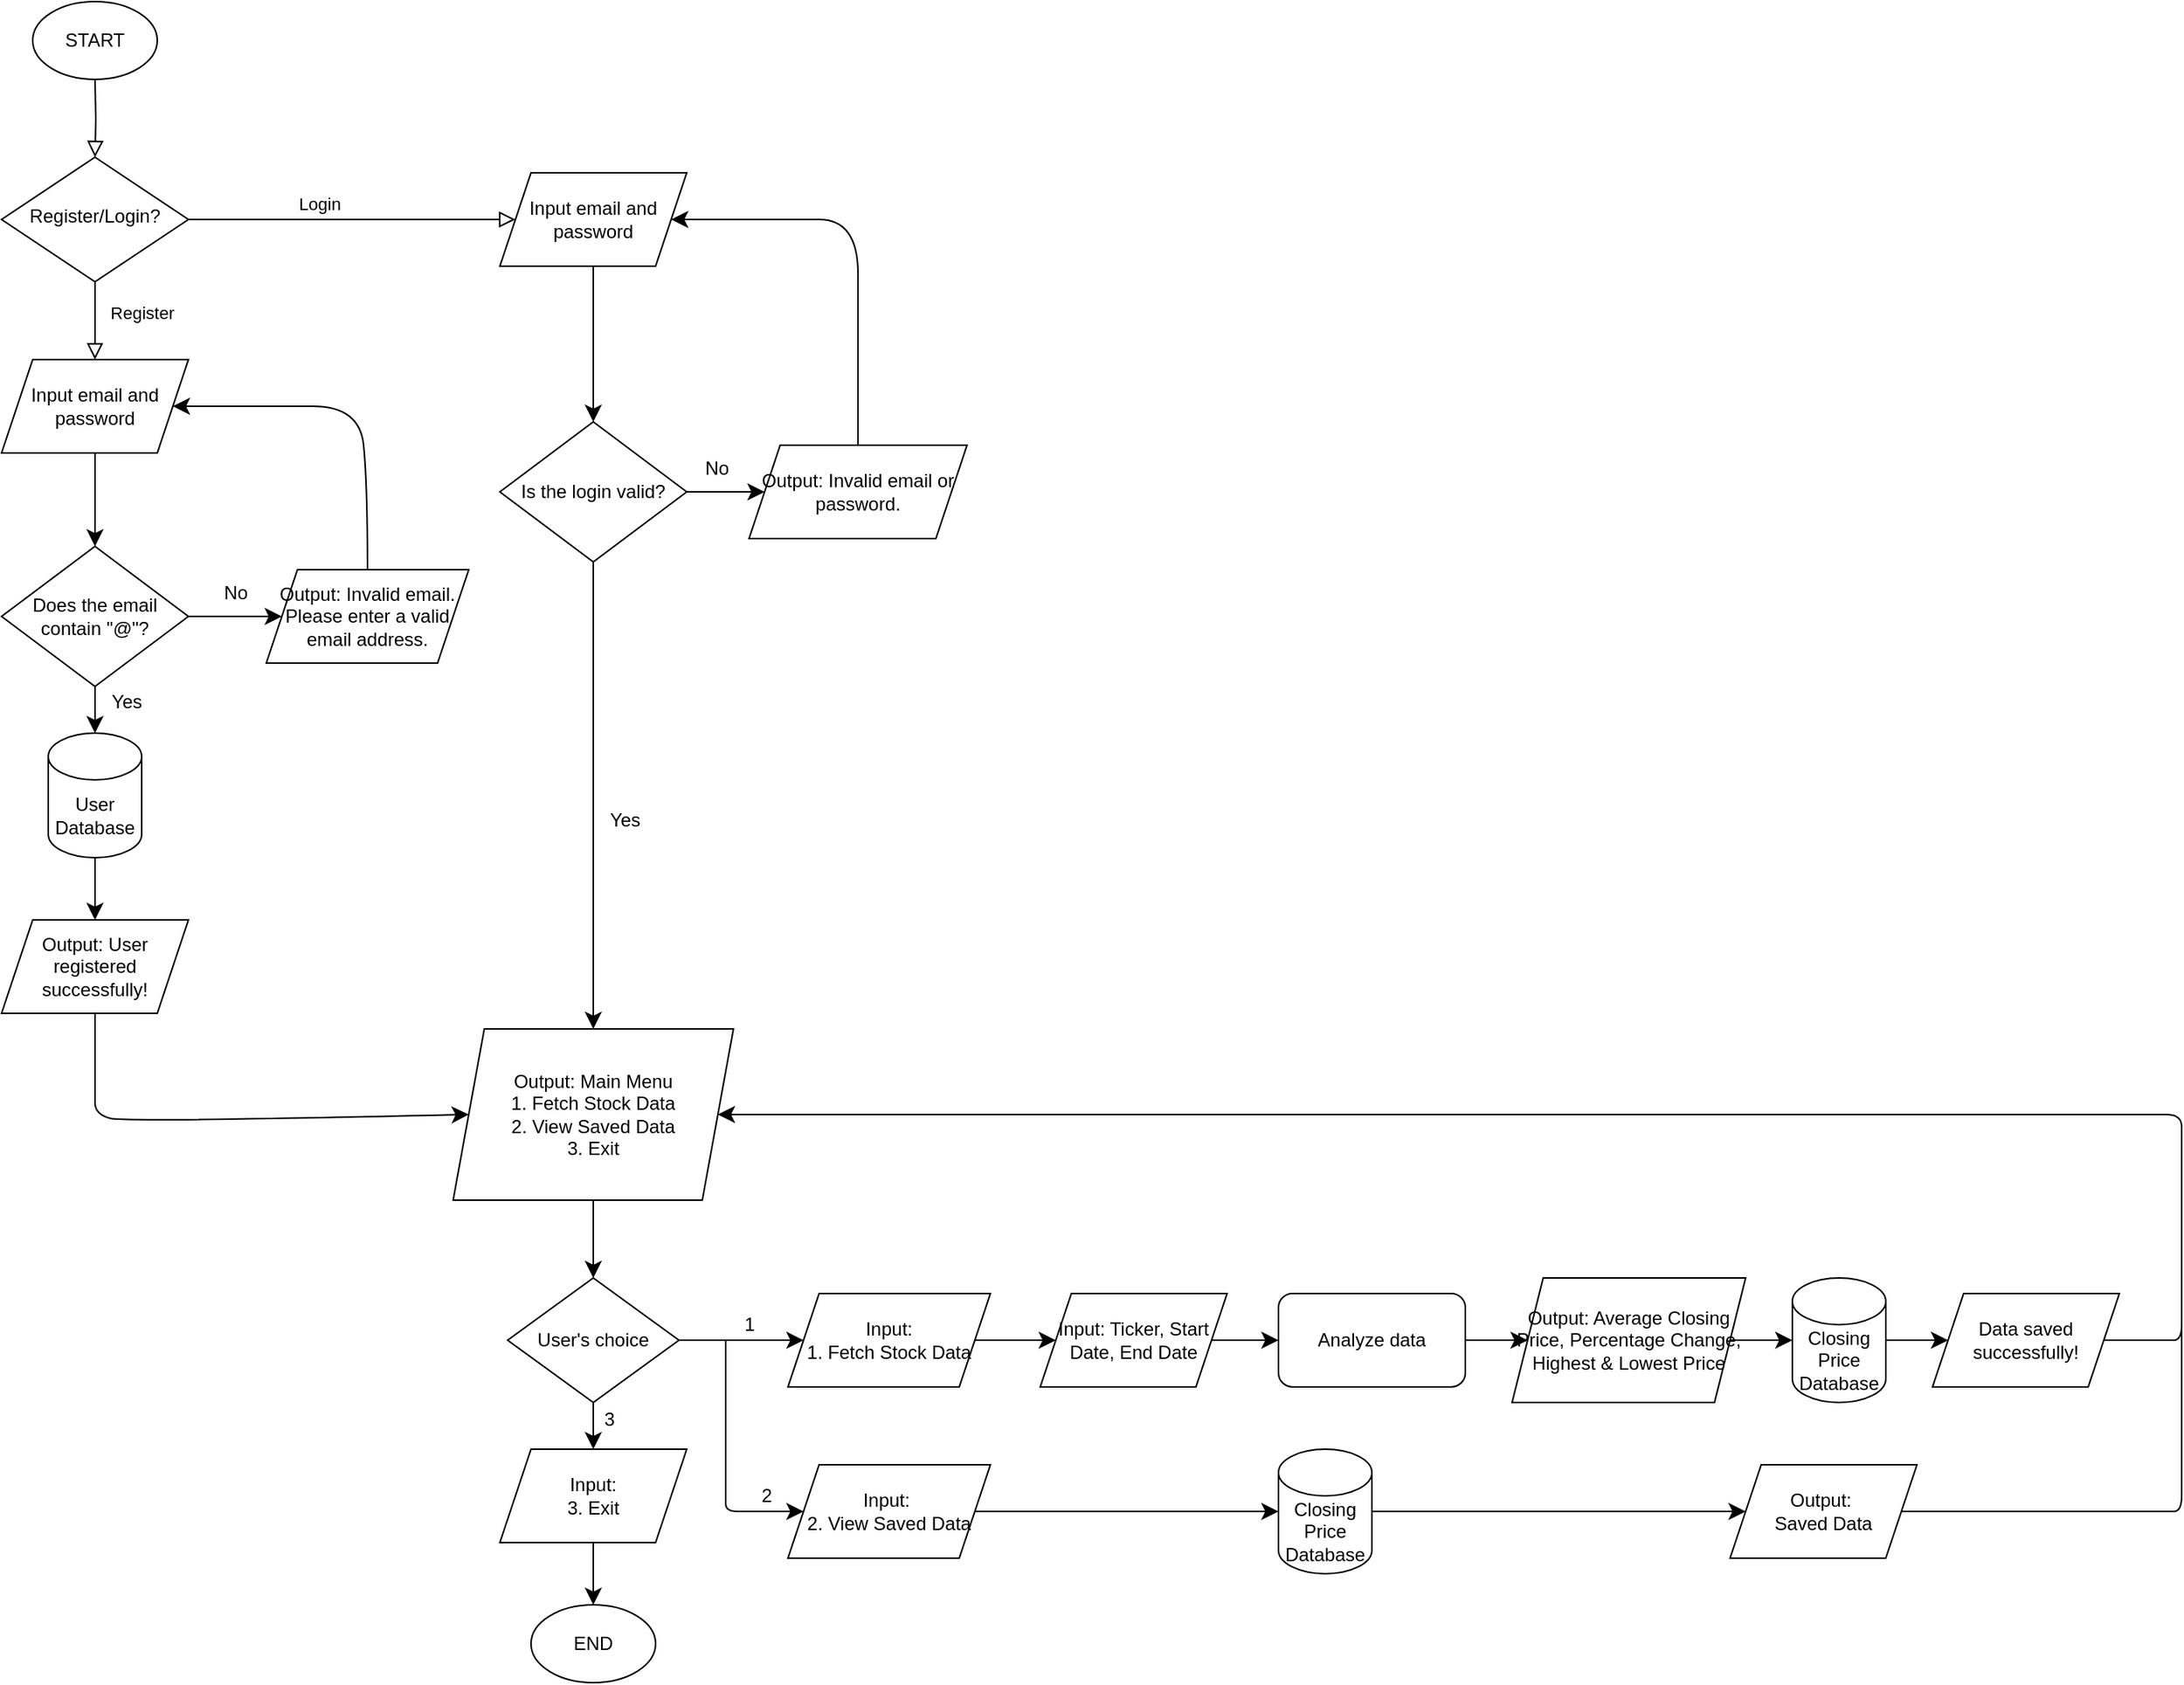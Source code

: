 <mxfile version="25.0.3">
  <diagram id="C5RBs43oDa-KdzZeNtuy" name="Page-1">
    <mxGraphModel dx="1244" dy="567" grid="1" gridSize="10" guides="1" tooltips="1" connect="1" arrows="1" fold="1" page="1" pageScale="1" pageWidth="1654" pageHeight="1169" math="0" shadow="0">
      <root>
        <mxCell id="WIyWlLk6GJQsqaUBKTNV-0" />
        <mxCell id="WIyWlLk6GJQsqaUBKTNV-1" parent="WIyWlLk6GJQsqaUBKTNV-0" />
        <mxCell id="WIyWlLk6GJQsqaUBKTNV-2" value="" style="rounded=0;html=1;jettySize=auto;orthogonalLoop=1;fontSize=11;endArrow=block;endFill=0;endSize=8;strokeWidth=1;shadow=0;labelBackgroundColor=none;edgeStyle=orthogonalEdgeStyle;entryX=0.5;entryY=0;entryDx=0;entryDy=0;" parent="WIyWlLk6GJQsqaUBKTNV-1" target="WIyWlLk6GJQsqaUBKTNV-6" edge="1">
          <mxGeometry relative="1" as="geometry">
            <mxPoint x="220" y="120" as="sourcePoint" />
          </mxGeometry>
        </mxCell>
        <mxCell id="WIyWlLk6GJQsqaUBKTNV-4" value="Register" style="rounded=0;html=1;jettySize=auto;orthogonalLoop=1;fontSize=11;endArrow=block;endFill=0;endSize=8;strokeWidth=1;shadow=0;labelBackgroundColor=none;edgeStyle=orthogonalEdgeStyle;entryX=0.5;entryY=0;entryDx=0;entryDy=0;" parent="WIyWlLk6GJQsqaUBKTNV-1" source="WIyWlLk6GJQsqaUBKTNV-6" target="0qFND87kDYyeIlJF3pIq-2" edge="1">
          <mxGeometry x="-0.2" y="30" relative="1" as="geometry">
            <mxPoint as="offset" />
            <mxPoint x="220" y="300" as="targetPoint" />
          </mxGeometry>
        </mxCell>
        <mxCell id="WIyWlLk6GJQsqaUBKTNV-5" value="Login" style="edgeStyle=orthogonalEdgeStyle;rounded=0;html=1;jettySize=auto;orthogonalLoop=1;fontSize=11;endArrow=block;endFill=0;endSize=8;strokeWidth=1;shadow=0;labelBackgroundColor=none;entryX=0;entryY=0.5;entryDx=0;entryDy=0;" parent="WIyWlLk6GJQsqaUBKTNV-1" source="WIyWlLk6GJQsqaUBKTNV-6" target="0qFND87kDYyeIlJF3pIq-13" edge="1">
          <mxGeometry x="-0.2" y="10" relative="1" as="geometry">
            <mxPoint as="offset" />
            <mxPoint x="320" y="210" as="targetPoint" />
          </mxGeometry>
        </mxCell>
        <mxCell id="WIyWlLk6GJQsqaUBKTNV-6" value="Register/Login?" style="rhombus;whiteSpace=wrap;html=1;shadow=0;fontFamily=Helvetica;fontSize=12;align=center;strokeWidth=1;spacing=6;spacingTop=-4;" parent="WIyWlLk6GJQsqaUBKTNV-1" vertex="1">
          <mxGeometry x="160" y="170" width="120" height="80" as="geometry" />
        </mxCell>
        <mxCell id="0qFND87kDYyeIlJF3pIq-0" value="START" style="ellipse;whiteSpace=wrap;html=1;" vertex="1" parent="WIyWlLk6GJQsqaUBKTNV-1">
          <mxGeometry x="180" y="70" width="80" height="50" as="geometry" />
        </mxCell>
        <mxCell id="0qFND87kDYyeIlJF3pIq-10" style="edgeStyle=none;curved=1;rounded=0;orthogonalLoop=1;jettySize=auto;html=1;exitX=0.5;exitY=1;exitDx=0;exitDy=0;entryX=0.5;entryY=0;entryDx=0;entryDy=0;fontSize=12;startSize=8;endSize=8;" edge="1" parent="WIyWlLk6GJQsqaUBKTNV-1" source="0qFND87kDYyeIlJF3pIq-2" target="0qFND87kDYyeIlJF3pIq-3">
          <mxGeometry relative="1" as="geometry" />
        </mxCell>
        <mxCell id="0qFND87kDYyeIlJF3pIq-2" value="Input email and password" style="shape=parallelogram;perimeter=parallelogramPerimeter;whiteSpace=wrap;html=1;fixedSize=1;" vertex="1" parent="WIyWlLk6GJQsqaUBKTNV-1">
          <mxGeometry x="160" y="300" width="120" height="60" as="geometry" />
        </mxCell>
        <mxCell id="0qFND87kDYyeIlJF3pIq-5" style="edgeStyle=none;curved=1;rounded=0;orthogonalLoop=1;jettySize=auto;html=1;exitX=0.5;exitY=1;exitDx=0;exitDy=0;entryX=0.5;entryY=0;entryDx=0;entryDy=0;fontSize=12;startSize=8;endSize=8;entryPerimeter=0;" edge="1" parent="WIyWlLk6GJQsqaUBKTNV-1" source="0qFND87kDYyeIlJF3pIq-3" target="0qFND87kDYyeIlJF3pIq-29">
          <mxGeometry relative="1" as="geometry">
            <mxPoint x="220" y="540" as="targetPoint" />
          </mxGeometry>
        </mxCell>
        <mxCell id="0qFND87kDYyeIlJF3pIq-9" value="Yes" style="edgeLabel;html=1;align=center;verticalAlign=middle;resizable=0;points=[];fontSize=12;" vertex="1" connectable="0" parent="0qFND87kDYyeIlJF3pIq-5">
          <mxGeometry x="-0.133" y="7" relative="1" as="geometry">
            <mxPoint x="13" y="-3" as="offset" />
          </mxGeometry>
        </mxCell>
        <mxCell id="0qFND87kDYyeIlJF3pIq-22" style="edgeStyle=none;curved=1;rounded=0;orthogonalLoop=1;jettySize=auto;html=1;exitX=1;exitY=0.5;exitDx=0;exitDy=0;fontSize=12;startSize=8;endSize=8;" edge="1" parent="WIyWlLk6GJQsqaUBKTNV-1" source="0qFND87kDYyeIlJF3pIq-3" target="0qFND87kDYyeIlJF3pIq-21">
          <mxGeometry relative="1" as="geometry" />
        </mxCell>
        <mxCell id="0qFND87kDYyeIlJF3pIq-24" value="No" style="edgeLabel;html=1;align=center;verticalAlign=middle;resizable=0;points=[];fontSize=12;" vertex="1" connectable="0" parent="0qFND87kDYyeIlJF3pIq-22">
          <mxGeometry x="-0.367" y="1" relative="1" as="geometry">
            <mxPoint x="11" y="-14" as="offset" />
          </mxGeometry>
        </mxCell>
        <mxCell id="0qFND87kDYyeIlJF3pIq-3" value="Does the email contain &quot;@&quot;?" style="rhombus;whiteSpace=wrap;html=1;" vertex="1" parent="WIyWlLk6GJQsqaUBKTNV-1">
          <mxGeometry x="160" y="420" width="120" height="90" as="geometry" />
        </mxCell>
        <mxCell id="0qFND87kDYyeIlJF3pIq-18" style="edgeStyle=none;curved=1;rounded=0;orthogonalLoop=1;jettySize=auto;html=1;exitX=0.5;exitY=1;exitDx=0;exitDy=0;entryX=0.5;entryY=0;entryDx=0;entryDy=0;fontSize=12;startSize=8;endSize=8;" edge="1" parent="WIyWlLk6GJQsqaUBKTNV-1" source="0qFND87kDYyeIlJF3pIq-13" target="0qFND87kDYyeIlJF3pIq-14">
          <mxGeometry relative="1" as="geometry" />
        </mxCell>
        <mxCell id="0qFND87kDYyeIlJF3pIq-13" value="Input email and password" style="shape=parallelogram;perimeter=parallelogramPerimeter;whiteSpace=wrap;html=1;fixedSize=1;" vertex="1" parent="WIyWlLk6GJQsqaUBKTNV-1">
          <mxGeometry x="480" y="180" width="120" height="60" as="geometry" />
        </mxCell>
        <mxCell id="0qFND87kDYyeIlJF3pIq-26" style="edgeStyle=none;curved=1;rounded=0;orthogonalLoop=1;jettySize=auto;html=1;exitX=1;exitY=0.5;exitDx=0;exitDy=0;fontSize=12;startSize=8;endSize=8;entryX=0;entryY=0.5;entryDx=0;entryDy=0;" edge="1" parent="WIyWlLk6GJQsqaUBKTNV-1" source="0qFND87kDYyeIlJF3pIq-14" target="0qFND87kDYyeIlJF3pIq-25">
          <mxGeometry relative="1" as="geometry" />
        </mxCell>
        <mxCell id="0qFND87kDYyeIlJF3pIq-28" value="No" style="edgeLabel;html=1;align=center;verticalAlign=middle;resizable=0;points=[];fontSize=12;" vertex="1" connectable="0" parent="0qFND87kDYyeIlJF3pIq-26">
          <mxGeometry x="-0.24" y="1" relative="1" as="geometry">
            <mxPoint y="-14" as="offset" />
          </mxGeometry>
        </mxCell>
        <mxCell id="0qFND87kDYyeIlJF3pIq-43" style="edgeStyle=none;curved=1;rounded=0;orthogonalLoop=1;jettySize=auto;html=1;exitX=0.5;exitY=1;exitDx=0;exitDy=0;fontSize=12;startSize=8;endSize=8;" edge="1" parent="WIyWlLk6GJQsqaUBKTNV-1" source="0qFND87kDYyeIlJF3pIq-14" target="0qFND87kDYyeIlJF3pIq-32">
          <mxGeometry relative="1" as="geometry" />
        </mxCell>
        <mxCell id="0qFND87kDYyeIlJF3pIq-44" value="Yes" style="edgeLabel;html=1;align=center;verticalAlign=middle;resizable=0;points=[];fontSize=12;" vertex="1" connectable="0" parent="0qFND87kDYyeIlJF3pIq-43">
          <mxGeometry x="0.212" y="-1" relative="1" as="geometry">
            <mxPoint x="21" y="-16" as="offset" />
          </mxGeometry>
        </mxCell>
        <mxCell id="0qFND87kDYyeIlJF3pIq-14" value="Is the login valid?" style="rhombus;whiteSpace=wrap;html=1;" vertex="1" parent="WIyWlLk6GJQsqaUBKTNV-1">
          <mxGeometry x="480" y="340" width="120" height="90" as="geometry" />
        </mxCell>
        <mxCell id="0qFND87kDYyeIlJF3pIq-23" style="edgeStyle=none;curved=1;rounded=0;orthogonalLoop=1;jettySize=auto;html=1;exitX=0.5;exitY=0;exitDx=0;exitDy=0;entryX=1;entryY=0.5;entryDx=0;entryDy=0;fontSize=12;startSize=8;endSize=8;" edge="1" parent="WIyWlLk6GJQsqaUBKTNV-1" source="0qFND87kDYyeIlJF3pIq-21" target="0qFND87kDYyeIlJF3pIq-2">
          <mxGeometry relative="1" as="geometry">
            <Array as="points">
              <mxPoint x="395" y="380" />
              <mxPoint x="390" y="330" />
              <mxPoint x="330" y="330" />
            </Array>
          </mxGeometry>
        </mxCell>
        <mxCell id="0qFND87kDYyeIlJF3pIq-21" value="Output: Invalid email. Please enter a valid email address." style="shape=parallelogram;perimeter=parallelogramPerimeter;whiteSpace=wrap;html=1;fixedSize=1;" vertex="1" parent="WIyWlLk6GJQsqaUBKTNV-1">
          <mxGeometry x="330" y="435" width="130" height="60" as="geometry" />
        </mxCell>
        <mxCell id="0qFND87kDYyeIlJF3pIq-27" style="edgeStyle=none;curved=1;rounded=0;orthogonalLoop=1;jettySize=auto;html=1;exitX=0.5;exitY=0;exitDx=0;exitDy=0;entryX=1;entryY=0.5;entryDx=0;entryDy=0;fontSize=12;startSize=8;endSize=8;" edge="1" parent="WIyWlLk6GJQsqaUBKTNV-1" source="0qFND87kDYyeIlJF3pIq-25" target="0qFND87kDYyeIlJF3pIq-13">
          <mxGeometry relative="1" as="geometry">
            <Array as="points">
              <mxPoint x="710" y="280" />
              <mxPoint x="710" y="210" />
              <mxPoint x="660" y="210" />
            </Array>
          </mxGeometry>
        </mxCell>
        <mxCell id="0qFND87kDYyeIlJF3pIq-25" value="Output: Invalid email or password." style="shape=parallelogram;perimeter=parallelogramPerimeter;whiteSpace=wrap;html=1;fixedSize=1;" vertex="1" parent="WIyWlLk6GJQsqaUBKTNV-1">
          <mxGeometry x="640" y="355" width="140" height="60" as="geometry" />
        </mxCell>
        <mxCell id="0qFND87kDYyeIlJF3pIq-31" style="edgeStyle=none;curved=1;rounded=0;orthogonalLoop=1;jettySize=auto;html=1;exitX=0.5;exitY=1;exitDx=0;exitDy=0;exitPerimeter=0;entryX=0.5;entryY=0;entryDx=0;entryDy=0;fontSize=12;startSize=8;endSize=8;" edge="1" parent="WIyWlLk6GJQsqaUBKTNV-1" source="0qFND87kDYyeIlJF3pIq-29" target="0qFND87kDYyeIlJF3pIq-30">
          <mxGeometry relative="1" as="geometry" />
        </mxCell>
        <mxCell id="0qFND87kDYyeIlJF3pIq-29" value="User Database" style="shape=cylinder3;whiteSpace=wrap;html=1;boundedLbl=1;backgroundOutline=1;size=15;" vertex="1" parent="WIyWlLk6GJQsqaUBKTNV-1">
          <mxGeometry x="190" y="540" width="60" height="80" as="geometry" />
        </mxCell>
        <mxCell id="0qFND87kDYyeIlJF3pIq-33" style="edgeStyle=none;curved=1;rounded=0;orthogonalLoop=1;jettySize=auto;html=1;exitX=0.5;exitY=1;exitDx=0;exitDy=0;entryX=0;entryY=0.5;entryDx=0;entryDy=0;fontSize=12;startSize=8;endSize=8;" edge="1" parent="WIyWlLk6GJQsqaUBKTNV-1" source="0qFND87kDYyeIlJF3pIq-30" target="0qFND87kDYyeIlJF3pIq-32">
          <mxGeometry relative="1" as="geometry">
            <Array as="points">
              <mxPoint x="220" y="770" />
              <mxPoint x="220" y="785" />
              <mxPoint x="240" y="790" />
            </Array>
          </mxGeometry>
        </mxCell>
        <mxCell id="0qFND87kDYyeIlJF3pIq-30" value="Output: User registered successfully!" style="shape=parallelogram;perimeter=parallelogramPerimeter;whiteSpace=wrap;html=1;fixedSize=1;" vertex="1" parent="WIyWlLk6GJQsqaUBKTNV-1">
          <mxGeometry x="160" y="660" width="120" height="60" as="geometry" />
        </mxCell>
        <mxCell id="0qFND87kDYyeIlJF3pIq-37" style="edgeStyle=none;curved=1;rounded=0;orthogonalLoop=1;jettySize=auto;html=1;exitX=0.5;exitY=1;exitDx=0;exitDy=0;entryX=0.5;entryY=0;entryDx=0;entryDy=0;fontSize=12;startSize=8;endSize=8;" edge="1" parent="WIyWlLk6GJQsqaUBKTNV-1" source="0qFND87kDYyeIlJF3pIq-32" target="0qFND87kDYyeIlJF3pIq-36">
          <mxGeometry relative="1" as="geometry" />
        </mxCell>
        <mxCell id="0qFND87kDYyeIlJF3pIq-32" value="Output: Main Menu&lt;div&gt;1. Fetch Stock Data&lt;/div&gt;&lt;div&gt;2. View Saved Data&lt;/div&gt;&lt;div&gt;3. Exit&lt;/div&gt;" style="shape=parallelogram;perimeter=parallelogramPerimeter;whiteSpace=wrap;html=1;fixedSize=1;" vertex="1" parent="WIyWlLk6GJQsqaUBKTNV-1">
          <mxGeometry x="450" y="730" width="180" height="110" as="geometry" />
        </mxCell>
        <mxCell id="0qFND87kDYyeIlJF3pIq-40" style="edgeStyle=none;curved=1;rounded=0;orthogonalLoop=1;jettySize=auto;html=1;exitX=1;exitY=0.5;exitDx=0;exitDy=0;entryX=0;entryY=0.5;entryDx=0;entryDy=0;fontSize=12;startSize=8;endSize=8;" edge="1" parent="WIyWlLk6GJQsqaUBKTNV-1" source="0qFND87kDYyeIlJF3pIq-36" target="0qFND87kDYyeIlJF3pIq-38">
          <mxGeometry relative="1" as="geometry" />
        </mxCell>
        <mxCell id="0qFND87kDYyeIlJF3pIq-67" value="1" style="edgeLabel;html=1;align=center;verticalAlign=middle;resizable=0;points=[];fontSize=12;" vertex="1" connectable="0" parent="0qFND87kDYyeIlJF3pIq-40">
          <mxGeometry x="0.136" y="-1" relative="1" as="geometry">
            <mxPoint x="-1" y="-11" as="offset" />
          </mxGeometry>
        </mxCell>
        <mxCell id="0qFND87kDYyeIlJF3pIq-46" style="edgeStyle=none;curved=1;rounded=0;orthogonalLoop=1;jettySize=auto;html=1;exitX=0.5;exitY=1;exitDx=0;exitDy=0;entryX=0.5;entryY=0;entryDx=0;entryDy=0;fontSize=12;startSize=8;endSize=8;" edge="1" parent="WIyWlLk6GJQsqaUBKTNV-1" source="0qFND87kDYyeIlJF3pIq-36" target="0qFND87kDYyeIlJF3pIq-45">
          <mxGeometry relative="1" as="geometry" />
        </mxCell>
        <mxCell id="0qFND87kDYyeIlJF3pIq-69" value="3" style="edgeLabel;html=1;align=center;verticalAlign=middle;resizable=0;points=[];fontSize=12;" vertex="1" connectable="0" parent="0qFND87kDYyeIlJF3pIq-46">
          <mxGeometry x="-0.281" y="-1" relative="1" as="geometry">
            <mxPoint x="11" as="offset" />
          </mxGeometry>
        </mxCell>
        <mxCell id="0qFND87kDYyeIlJF3pIq-36" value="User&#39;s choice" style="rhombus;whiteSpace=wrap;html=1;" vertex="1" parent="WIyWlLk6GJQsqaUBKTNV-1">
          <mxGeometry x="485" y="890" width="110" height="80" as="geometry" />
        </mxCell>
        <mxCell id="0qFND87kDYyeIlJF3pIq-51" style="edgeStyle=none;curved=1;rounded=0;orthogonalLoop=1;jettySize=auto;html=1;exitX=1;exitY=0.5;exitDx=0;exitDy=0;entryX=0;entryY=0.5;entryDx=0;entryDy=0;fontSize=12;startSize=8;endSize=8;" edge="1" parent="WIyWlLk6GJQsqaUBKTNV-1" source="0qFND87kDYyeIlJF3pIq-38" target="0qFND87kDYyeIlJF3pIq-50">
          <mxGeometry relative="1" as="geometry" />
        </mxCell>
        <mxCell id="0qFND87kDYyeIlJF3pIq-38" value="Input:&lt;div&gt;1. Fetch Stock Data&lt;/div&gt;" style="shape=parallelogram;perimeter=parallelogramPerimeter;whiteSpace=wrap;html=1;fixedSize=1;" vertex="1" parent="WIyWlLk6GJQsqaUBKTNV-1">
          <mxGeometry x="665" y="900" width="130" height="60" as="geometry" />
        </mxCell>
        <mxCell id="0qFND87kDYyeIlJF3pIq-39" value="Input:&amp;nbsp;&lt;div&gt;2. View Saved Data&lt;/div&gt;" style="shape=parallelogram;perimeter=parallelogramPerimeter;whiteSpace=wrap;html=1;fixedSize=1;" vertex="1" parent="WIyWlLk6GJQsqaUBKTNV-1">
          <mxGeometry x="665" y="1010" width="130" height="60" as="geometry" />
        </mxCell>
        <mxCell id="0qFND87kDYyeIlJF3pIq-41" value="" style="endArrow=classic;html=1;rounded=0;fontSize=12;startSize=8;endSize=8;curved=1;entryX=0;entryY=0.5;entryDx=0;entryDy=0;" edge="1" parent="WIyWlLk6GJQsqaUBKTNV-1" target="0qFND87kDYyeIlJF3pIq-39">
          <mxGeometry width="50" height="50" relative="1" as="geometry">
            <mxPoint x="625" y="930" as="sourcePoint" />
            <mxPoint x="675" y="1040" as="targetPoint" />
            <Array as="points">
              <mxPoint x="625" y="1030" />
              <mxPoint x="625" y="1040" />
              <mxPoint x="640" y="1040" />
            </Array>
          </mxGeometry>
        </mxCell>
        <mxCell id="0qFND87kDYyeIlJF3pIq-68" value="2" style="edgeLabel;html=1;align=center;verticalAlign=middle;resizable=0;points=[];fontSize=12;" vertex="1" connectable="0" parent="0qFND87kDYyeIlJF3pIq-41">
          <mxGeometry x="0.554" y="1" relative="1" as="geometry">
            <mxPoint x="11" y="-9" as="offset" />
          </mxGeometry>
        </mxCell>
        <mxCell id="0qFND87kDYyeIlJF3pIq-49" style="edgeStyle=none;curved=1;rounded=0;orthogonalLoop=1;jettySize=auto;html=1;exitX=0.5;exitY=1;exitDx=0;exitDy=0;entryX=0.5;entryY=0;entryDx=0;entryDy=0;fontSize=12;startSize=8;endSize=8;" edge="1" parent="WIyWlLk6GJQsqaUBKTNV-1" source="0qFND87kDYyeIlJF3pIq-45" target="0qFND87kDYyeIlJF3pIq-48">
          <mxGeometry relative="1" as="geometry" />
        </mxCell>
        <mxCell id="0qFND87kDYyeIlJF3pIq-45" value="Input:&lt;div&gt;3. Exit&lt;/div&gt;" style="shape=parallelogram;perimeter=parallelogramPerimeter;whiteSpace=wrap;html=1;fixedSize=1;" vertex="1" parent="WIyWlLk6GJQsqaUBKTNV-1">
          <mxGeometry x="480" y="1000" width="120" height="60" as="geometry" />
        </mxCell>
        <mxCell id="0qFND87kDYyeIlJF3pIq-48" value="END" style="ellipse;whiteSpace=wrap;html=1;" vertex="1" parent="WIyWlLk6GJQsqaUBKTNV-1">
          <mxGeometry x="500" y="1100" width="80" height="50" as="geometry" />
        </mxCell>
        <mxCell id="0qFND87kDYyeIlJF3pIq-53" style="edgeStyle=none;curved=1;rounded=0;orthogonalLoop=1;jettySize=auto;html=1;exitX=1;exitY=0.5;exitDx=0;exitDy=0;entryX=0;entryY=0.5;entryDx=0;entryDy=0;fontSize=12;startSize=8;endSize=8;" edge="1" parent="WIyWlLk6GJQsqaUBKTNV-1" source="0qFND87kDYyeIlJF3pIq-50" target="0qFND87kDYyeIlJF3pIq-52">
          <mxGeometry relative="1" as="geometry" />
        </mxCell>
        <mxCell id="0qFND87kDYyeIlJF3pIq-50" value="Input: Ticker, Start Date, End Date" style="shape=parallelogram;perimeter=parallelogramPerimeter;whiteSpace=wrap;html=1;fixedSize=1;" vertex="1" parent="WIyWlLk6GJQsqaUBKTNV-1">
          <mxGeometry x="827" y="900" width="120" height="60" as="geometry" />
        </mxCell>
        <mxCell id="0qFND87kDYyeIlJF3pIq-55" style="edgeStyle=none;curved=1;rounded=0;orthogonalLoop=1;jettySize=auto;html=1;exitX=1;exitY=0.5;exitDx=0;exitDy=0;entryX=0;entryY=0.5;entryDx=0;entryDy=0;fontSize=12;startSize=8;endSize=8;" edge="1" parent="WIyWlLk6GJQsqaUBKTNV-1" source="0qFND87kDYyeIlJF3pIq-52" target="0qFND87kDYyeIlJF3pIq-54">
          <mxGeometry relative="1" as="geometry" />
        </mxCell>
        <mxCell id="0qFND87kDYyeIlJF3pIq-52" value="Analyze data" style="rounded=1;whiteSpace=wrap;html=1;" vertex="1" parent="WIyWlLk6GJQsqaUBKTNV-1">
          <mxGeometry x="980" y="900" width="120" height="60" as="geometry" />
        </mxCell>
        <mxCell id="0qFND87kDYyeIlJF3pIq-54" value="Output: Average Closing Price, Percentage Change, Highest &amp;amp; Lowest Price" style="shape=parallelogram;perimeter=parallelogramPerimeter;whiteSpace=wrap;html=1;fixedSize=1;" vertex="1" parent="WIyWlLk6GJQsqaUBKTNV-1">
          <mxGeometry x="1130" y="890" width="150" height="80" as="geometry" />
        </mxCell>
        <mxCell id="0qFND87kDYyeIlJF3pIq-59" style="edgeStyle=none;curved=1;rounded=0;orthogonalLoop=1;jettySize=auto;html=1;exitX=1;exitY=0.5;exitDx=0;exitDy=0;exitPerimeter=0;entryX=0;entryY=0.5;entryDx=0;entryDy=0;fontSize=12;startSize=8;endSize=8;" edge="1" parent="WIyWlLk6GJQsqaUBKTNV-1" source="0qFND87kDYyeIlJF3pIq-56" target="0qFND87kDYyeIlJF3pIq-58">
          <mxGeometry relative="1" as="geometry" />
        </mxCell>
        <mxCell id="0qFND87kDYyeIlJF3pIq-56" value="Closing Price Database" style="shape=cylinder3;whiteSpace=wrap;html=1;boundedLbl=1;backgroundOutline=1;size=15;" vertex="1" parent="WIyWlLk6GJQsqaUBKTNV-1">
          <mxGeometry x="1310" y="890" width="60" height="80" as="geometry" />
        </mxCell>
        <mxCell id="0qFND87kDYyeIlJF3pIq-57" style="edgeStyle=none;curved=1;rounded=0;orthogonalLoop=1;jettySize=auto;html=1;exitX=1;exitY=0.5;exitDx=0;exitDy=0;entryX=0;entryY=0.5;entryDx=0;entryDy=0;entryPerimeter=0;fontSize=12;startSize=8;endSize=8;" edge="1" parent="WIyWlLk6GJQsqaUBKTNV-1" source="0qFND87kDYyeIlJF3pIq-54" target="0qFND87kDYyeIlJF3pIq-56">
          <mxGeometry relative="1" as="geometry" />
        </mxCell>
        <mxCell id="0qFND87kDYyeIlJF3pIq-60" style="edgeStyle=none;curved=1;rounded=0;orthogonalLoop=1;jettySize=auto;html=1;exitX=1;exitY=0.5;exitDx=0;exitDy=0;entryX=1;entryY=0.5;entryDx=0;entryDy=0;fontSize=12;startSize=8;endSize=8;" edge="1" parent="WIyWlLk6GJQsqaUBKTNV-1" source="0qFND87kDYyeIlJF3pIq-58" target="0qFND87kDYyeIlJF3pIq-32">
          <mxGeometry relative="1" as="geometry">
            <Array as="points">
              <mxPoint x="1550" y="930" />
              <mxPoint x="1560" y="930" />
              <mxPoint x="1560" y="910" />
              <mxPoint x="1560" y="800" />
              <mxPoint x="1560" y="785" />
              <mxPoint x="1540" y="785" />
            </Array>
          </mxGeometry>
        </mxCell>
        <mxCell id="0qFND87kDYyeIlJF3pIq-58" value="Data saved successfully!" style="shape=parallelogram;perimeter=parallelogramPerimeter;whiteSpace=wrap;html=1;fixedSize=1;" vertex="1" parent="WIyWlLk6GJQsqaUBKTNV-1">
          <mxGeometry x="1400" y="900" width="120" height="60" as="geometry" />
        </mxCell>
        <mxCell id="0qFND87kDYyeIlJF3pIq-64" style="edgeStyle=none;curved=1;rounded=0;orthogonalLoop=1;jettySize=auto;html=1;exitX=1;exitY=0.5;exitDx=0;exitDy=0;exitPerimeter=0;entryX=0;entryY=0.5;entryDx=0;entryDy=0;fontSize=12;startSize=8;endSize=8;" edge="1" parent="WIyWlLk6GJQsqaUBKTNV-1" source="0qFND87kDYyeIlJF3pIq-61" target="0qFND87kDYyeIlJF3pIq-62">
          <mxGeometry relative="1" as="geometry" />
        </mxCell>
        <mxCell id="0qFND87kDYyeIlJF3pIq-61" value="Closing Price Database" style="shape=cylinder3;whiteSpace=wrap;html=1;boundedLbl=1;backgroundOutline=1;size=15;" vertex="1" parent="WIyWlLk6GJQsqaUBKTNV-1">
          <mxGeometry x="980" y="1000" width="60" height="80" as="geometry" />
        </mxCell>
        <mxCell id="0qFND87kDYyeIlJF3pIq-62" value="Output:&amp;nbsp;&lt;div&gt;Saved Data&lt;/div&gt;" style="shape=parallelogram;perimeter=parallelogramPerimeter;whiteSpace=wrap;html=1;fixedSize=1;" vertex="1" parent="WIyWlLk6GJQsqaUBKTNV-1">
          <mxGeometry x="1270" y="1010" width="120" height="60" as="geometry" />
        </mxCell>
        <mxCell id="0qFND87kDYyeIlJF3pIq-63" style="edgeStyle=none;curved=1;rounded=0;orthogonalLoop=1;jettySize=auto;html=1;exitX=1;exitY=0.5;exitDx=0;exitDy=0;entryX=0;entryY=0.5;entryDx=0;entryDy=0;entryPerimeter=0;fontSize=12;startSize=8;endSize=8;" edge="1" parent="WIyWlLk6GJQsqaUBKTNV-1" source="0qFND87kDYyeIlJF3pIq-39" target="0qFND87kDYyeIlJF3pIq-61">
          <mxGeometry relative="1" as="geometry" />
        </mxCell>
        <mxCell id="0qFND87kDYyeIlJF3pIq-66" value="" style="endArrow=none;html=1;rounded=0;fontSize=12;startSize=8;endSize=8;curved=1;exitX=1;exitY=0.5;exitDx=0;exitDy=0;" edge="1" parent="WIyWlLk6GJQsqaUBKTNV-1" source="0qFND87kDYyeIlJF3pIq-62">
          <mxGeometry width="50" height="50" relative="1" as="geometry">
            <mxPoint x="1020" y="950" as="sourcePoint" />
            <mxPoint x="1560" y="920" as="targetPoint" />
            <Array as="points">
              <mxPoint x="1550" y="1040" />
              <mxPoint x="1560" y="1040" />
              <mxPoint x="1560" y="1020" />
            </Array>
          </mxGeometry>
        </mxCell>
      </root>
    </mxGraphModel>
  </diagram>
</mxfile>
